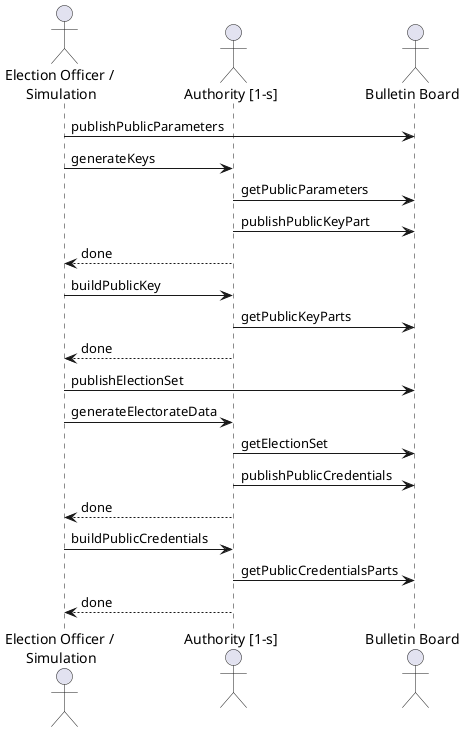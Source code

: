 @startuml
actor "Election Officer / \nSimulation" as eo
actor "Authority [1-s]" as auth
actor "Bulletin Board" as bb

eo -> bb : publishPublicParameters

eo -> auth : generateKeys
auth -> bb : getPublicParameters
auth -> bb : publishPublicKeyPart
auth --> eo : done

eo -> auth : buildPublicKey
auth -> bb : getPublicKeyParts
auth --> eo : done

eo -> bb : publishElectionSet
eo -> auth : generateElectorateData
auth -> bb : getElectionSet
auth -> bb : publishPublicCredentials
auth --> eo : done

eo -> auth : buildPublicCredentials
auth -> bb : getPublicCredentialsParts
auth --> eo : done
@enduml